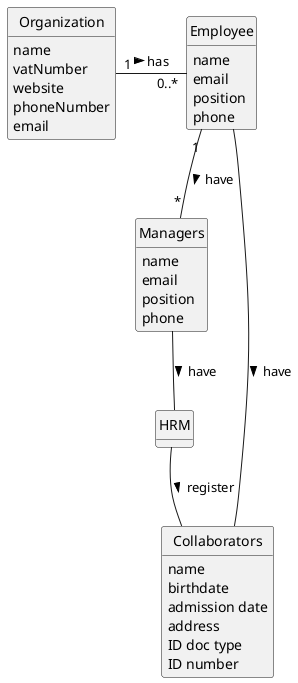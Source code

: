 @startuml
skinparam monochrome true
skinparam packageStyle rectangle
skinparam shadowing false

'left to right direction

skinparam classAttributeIconSize 0

hide circle
hide methods

'title Domain Model

'class Platform {
'  -description
'}

class Organization {
    name
    vatNumber
    website
    phoneNumber
    email
}

class Managers {
    name
    email
    position
    phone
}
class HRM{
}
class Collaborators{
    name
    birthdate
    admission date
    address
    contact info (mobile and email)
    ID doc type
    ID number
}
class Employee {
    name
    email
    position
    phone
}

'class User {
'    name
'    email
'    password
'}

'Platform "1" -- "*" Organization : has registered >
'Platform "1" -- "*" Category : defines >
Organization "1" - "0..*" Employee : has >
'Task "*" -- "1" Employee: created by >
Employee "1" -- "*" Managers : have >
Managers -- HRM : have >
HRM -- Collaborators: register >
Employee -- Collaborators : have >
'Employee "0..1" -- "1" User: acts as >>
@enduml